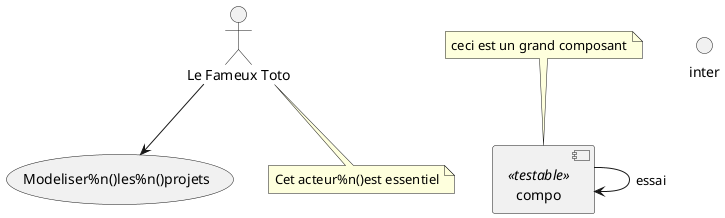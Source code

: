 {
  "sha1": "b6fcdvanpxk8ou2swnpa6k9c6qboehr",
  "insertion": {
    "when": "2024-05-30T20:48:22.026Z",
    "user": "plantuml@gmail.com"
  }
}
@startuml
usecase "Modeliser%n()les%n()projets" as UC1
component compo <<testable>>
interface inter
actor "Le Fameux Toto" as toto
note top of compo: ceci est un grand composant
note bottom of toto: Cet acteur%n()est essentiel
toto --> UC1
compo-->compo : essai
@enduml
